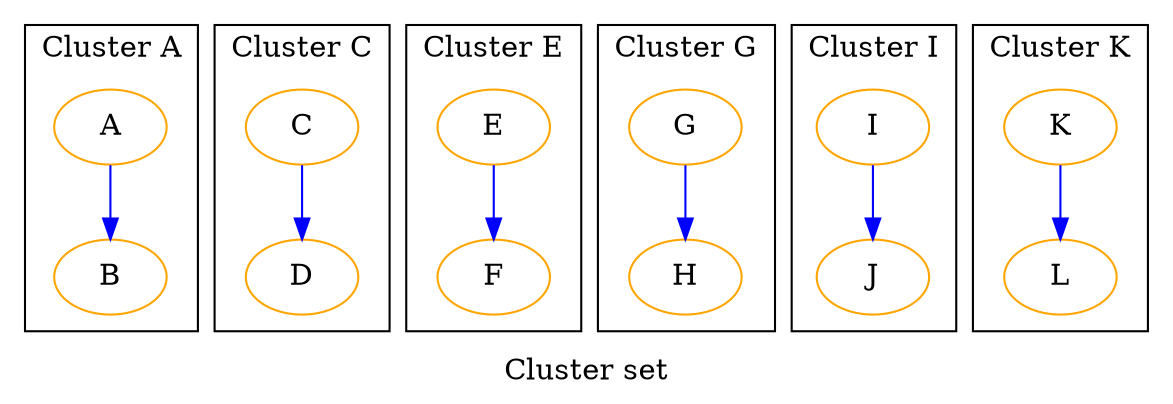 digraph syntax
{
graph [ label="Cluster set" rankdir="TB" ]
node [ color="orange" ]
edge [ color="blue" ]

subgraph "cluster A"
{
graph [ label="Cluster A" rankdir="TB" ]
node [ color="orange" ]
edge [ color="blue" ]

"A"
"B"
"A" -> "B" [ label="" ]
}

subgraph "cluster C"
{
graph [ label="Cluster C" rankdir="TB" ]
node [ color="orange" ]
edge [ color="blue" ]

"C"
"D"
"C" -> "D" [ label="" ]
}

subgraph "cluster E"
{
graph [ label="Cluster E" rankdir="TB" ]
node [ color="orange" ]
edge [ color="blue" ]

"E"
"F"
"E" -> "F" [ label="" ]
}

subgraph "cluster G"
{
graph [ label="Cluster G" rankdir="TB" ]
node [ color="orange" ]
edge [ color="blue" ]

"G"
"H"
"G" -> "H" [ label="" ]
}

subgraph "cluster I"
{
graph [ label="Cluster I" rankdir="TB" ]
node [ color="orange" ]
edge [ color="blue" ]

"I"
"J"
"I" -> "J" [ label="" ]
}

subgraph "cluster K"
{
graph [ label="Cluster K" rankdir="TB" ]
node [ color="orange" ]
edge [ color="blue" ]

"K"
"L"
"K" -> "L" [ label="" ]
}
}
